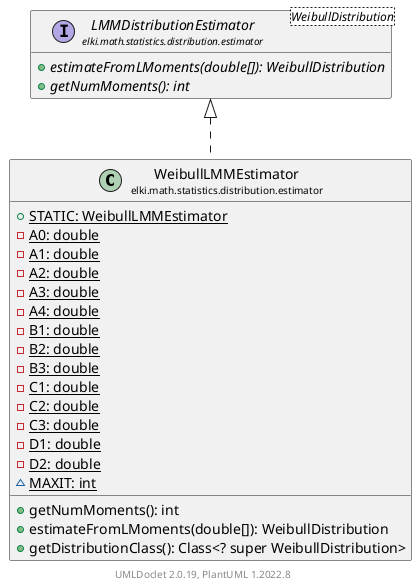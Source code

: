 @startuml
    remove .*\.(Instance|Par|Parameterizer|Factory)$
    set namespaceSeparator none
    hide empty fields
    hide empty methods

    class "<size:14>WeibullLMMEstimator\n<size:10>elki.math.statistics.distribution.estimator" as elki.math.statistics.distribution.estimator.WeibullLMMEstimator [[WeibullLMMEstimator.html]] {
        {static} +STATIC: WeibullLMMEstimator
        {static} -A0: double
        {static} -A1: double
        {static} -A2: double
        {static} -A3: double
        {static} -A4: double
        {static} -B1: double
        {static} -B2: double
        {static} -B3: double
        {static} -C1: double
        {static} -C2: double
        {static} -C3: double
        {static} -D1: double
        {static} -D2: double
        {static} ~MAXIT: int
        +getNumMoments(): int
        +estimateFromLMoments(double[]): WeibullDistribution
        +getDistributionClass(): Class<? super WeibullDistribution>
    }

    interface "<size:14>LMMDistributionEstimator\n<size:10>elki.math.statistics.distribution.estimator" as elki.math.statistics.distribution.estimator.LMMDistributionEstimator<WeibullDistribution> [[LMMDistributionEstimator.html]] {
        {abstract} +estimateFromLMoments(double[]): WeibullDistribution
        {abstract} +getNumMoments(): int
    }
    class "<size:14>WeibullLMMEstimator.Par\n<size:10>elki.math.statistics.distribution.estimator" as elki.math.statistics.distribution.estimator.WeibullLMMEstimator.Par [[WeibullLMMEstimator.Par.html]]

    elki.math.statistics.distribution.estimator.LMMDistributionEstimator <|.. elki.math.statistics.distribution.estimator.WeibullLMMEstimator
    elki.math.statistics.distribution.estimator.WeibullLMMEstimator +-- elki.math.statistics.distribution.estimator.WeibullLMMEstimator.Par

    center footer UMLDoclet 2.0.19, PlantUML 1.2022.8
@enduml
